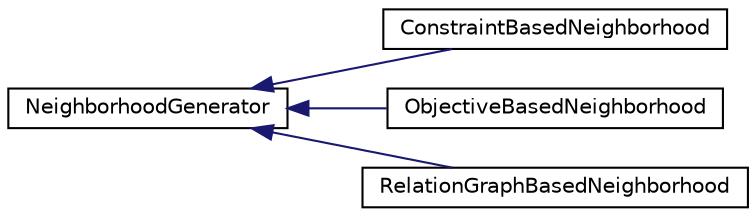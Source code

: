 digraph "Graphical Class Hierarchy"
{
 // LATEX_PDF_SIZE
  edge [fontname="Helvetica",fontsize="10",labelfontname="Helvetica",labelfontsize="10"];
  node [fontname="Helvetica",fontsize="10",shape=record];
  rankdir="LR";
  Node0 [label="NeighborhoodGenerator",height=0.2,width=0.4,color="black", fillcolor="white", style="filled",URL="$classoperations__research_1_1bop_1_1_neighborhood_generator.html",tooltip=" "];
  Node0 -> Node1 [dir="back",color="midnightblue",fontsize="10",style="solid",fontname="Helvetica"];
  Node1 [label="ConstraintBasedNeighborhood",height=0.2,width=0.4,color="black", fillcolor="white", style="filled",URL="$classoperations__research_1_1bop_1_1_constraint_based_neighborhood.html",tooltip=" "];
  Node0 -> Node2 [dir="back",color="midnightblue",fontsize="10",style="solid",fontname="Helvetica"];
  Node2 [label="ObjectiveBasedNeighborhood",height=0.2,width=0.4,color="black", fillcolor="white", style="filled",URL="$classoperations__research_1_1bop_1_1_objective_based_neighborhood.html",tooltip=" "];
  Node0 -> Node3 [dir="back",color="midnightblue",fontsize="10",style="solid",fontname="Helvetica"];
  Node3 [label="RelationGraphBasedNeighborhood",height=0.2,width=0.4,color="black", fillcolor="white", style="filled",URL="$classoperations__research_1_1bop_1_1_relation_graph_based_neighborhood.html",tooltip=" "];
}
